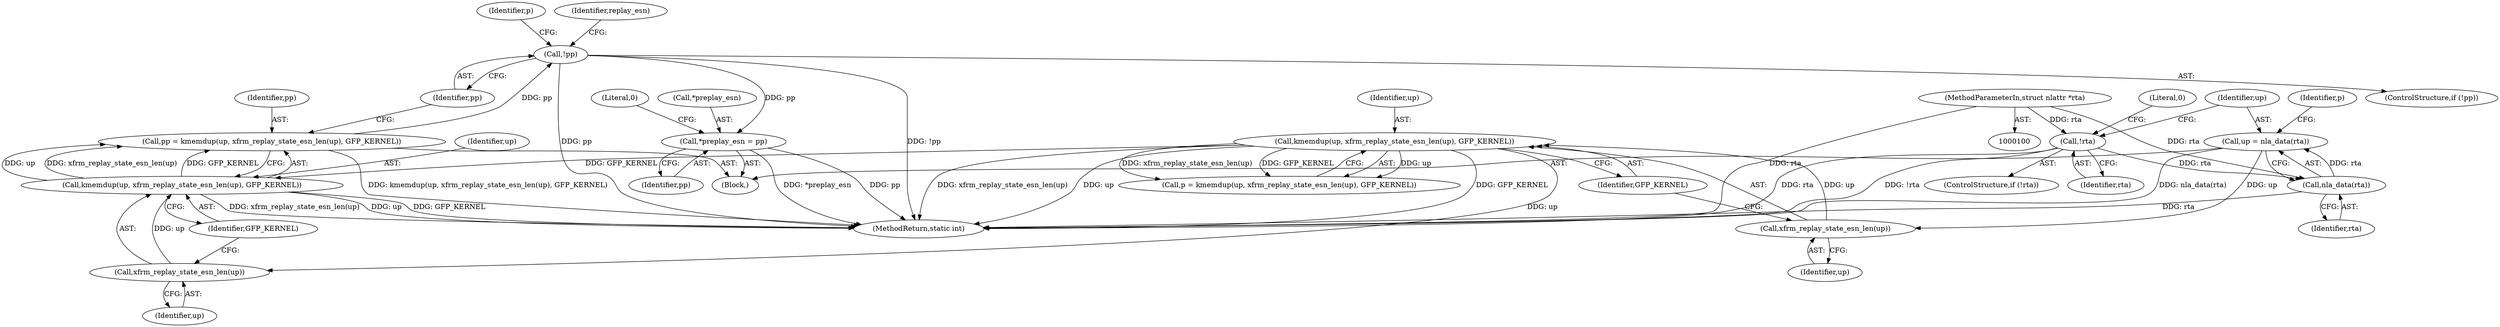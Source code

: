 digraph "1_linux_ecd7918745234e423dd87fcc0c077da557909720_0@pointer" {
"1000150" [label="(Call,*preplay_esn = pp)"];
"1000138" [label="(Call,!pp)"];
"1000130" [label="(Call,pp = kmemdup(up, xfrm_replay_state_esn_len(up), GFP_KERNEL))"];
"1000132" [label="(Call,kmemdup(up, xfrm_replay_state_esn_len(up), GFP_KERNEL))"];
"1000134" [label="(Call,xfrm_replay_state_esn_len(up))"];
"1000119" [label="(Call,kmemdup(up, xfrm_replay_state_esn_len(up), GFP_KERNEL))"];
"1000121" [label="(Call,xfrm_replay_state_esn_len(up))"];
"1000113" [label="(Call,up = nla_data(rta))"];
"1000115" [label="(Call,nla_data(rta))"];
"1000109" [label="(Call,!rta)"];
"1000103" [label="(MethodParameterIn,struct nlattr *rta)"];
"1000142" [label="(Identifier,p)"];
"1000138" [label="(Call,!pp)"];
"1000119" [label="(Call,kmemdup(up, xfrm_replay_state_esn_len(up), GFP_KERNEL))"];
"1000117" [label="(Call,p = kmemdup(up, xfrm_replay_state_esn_len(up), GFP_KERNEL))"];
"1000153" [label="(Identifier,pp)"];
"1000110" [label="(Identifier,rta)"];
"1000156" [label="(MethodReturn,static int)"];
"1000103" [label="(MethodParameterIn,struct nlattr *rta)"];
"1000115" [label="(Call,nla_data(rta))"];
"1000123" [label="(Identifier,GFP_KERNEL)"];
"1000108" [label="(ControlStructure,if (!rta))"];
"1000155" [label="(Literal,0)"];
"1000118" [label="(Identifier,p)"];
"1000136" [label="(Identifier,GFP_KERNEL)"];
"1000135" [label="(Identifier,up)"];
"1000150" [label="(Call,*preplay_esn = pp)"];
"1000151" [label="(Call,*preplay_esn)"];
"1000113" [label="(Call,up = nla_data(rta))"];
"1000112" [label="(Literal,0)"];
"1000131" [label="(Identifier,pp)"];
"1000133" [label="(Identifier,up)"];
"1000134" [label="(Call,xfrm_replay_state_esn_len(up))"];
"1000104" [label="(Block,)"];
"1000122" [label="(Identifier,up)"];
"1000132" [label="(Call,kmemdup(up, xfrm_replay_state_esn_len(up), GFP_KERNEL))"];
"1000116" [label="(Identifier,rta)"];
"1000139" [label="(Identifier,pp)"];
"1000120" [label="(Identifier,up)"];
"1000137" [label="(ControlStructure,if (!pp))"];
"1000148" [label="(Identifier,replay_esn)"];
"1000114" [label="(Identifier,up)"];
"1000130" [label="(Call,pp = kmemdup(up, xfrm_replay_state_esn_len(up), GFP_KERNEL))"];
"1000121" [label="(Call,xfrm_replay_state_esn_len(up))"];
"1000109" [label="(Call,!rta)"];
"1000150" -> "1000104"  [label="AST: "];
"1000150" -> "1000153"  [label="CFG: "];
"1000151" -> "1000150"  [label="AST: "];
"1000153" -> "1000150"  [label="AST: "];
"1000155" -> "1000150"  [label="CFG: "];
"1000150" -> "1000156"  [label="DDG: *preplay_esn"];
"1000150" -> "1000156"  [label="DDG: pp"];
"1000138" -> "1000150"  [label="DDG: pp"];
"1000138" -> "1000137"  [label="AST: "];
"1000138" -> "1000139"  [label="CFG: "];
"1000139" -> "1000138"  [label="AST: "];
"1000142" -> "1000138"  [label="CFG: "];
"1000148" -> "1000138"  [label="CFG: "];
"1000138" -> "1000156"  [label="DDG: pp"];
"1000138" -> "1000156"  [label="DDG: !pp"];
"1000130" -> "1000138"  [label="DDG: pp"];
"1000130" -> "1000104"  [label="AST: "];
"1000130" -> "1000132"  [label="CFG: "];
"1000131" -> "1000130"  [label="AST: "];
"1000132" -> "1000130"  [label="AST: "];
"1000139" -> "1000130"  [label="CFG: "];
"1000130" -> "1000156"  [label="DDG: kmemdup(up, xfrm_replay_state_esn_len(up), GFP_KERNEL)"];
"1000132" -> "1000130"  [label="DDG: up"];
"1000132" -> "1000130"  [label="DDG: xfrm_replay_state_esn_len(up)"];
"1000132" -> "1000130"  [label="DDG: GFP_KERNEL"];
"1000132" -> "1000136"  [label="CFG: "];
"1000133" -> "1000132"  [label="AST: "];
"1000134" -> "1000132"  [label="AST: "];
"1000136" -> "1000132"  [label="AST: "];
"1000132" -> "1000156"  [label="DDG: xfrm_replay_state_esn_len(up)"];
"1000132" -> "1000156"  [label="DDG: up"];
"1000132" -> "1000156"  [label="DDG: GFP_KERNEL"];
"1000134" -> "1000132"  [label="DDG: up"];
"1000119" -> "1000132"  [label="DDG: GFP_KERNEL"];
"1000134" -> "1000135"  [label="CFG: "];
"1000135" -> "1000134"  [label="AST: "];
"1000136" -> "1000134"  [label="CFG: "];
"1000119" -> "1000134"  [label="DDG: up"];
"1000119" -> "1000117"  [label="AST: "];
"1000119" -> "1000123"  [label="CFG: "];
"1000120" -> "1000119"  [label="AST: "];
"1000121" -> "1000119"  [label="AST: "];
"1000123" -> "1000119"  [label="AST: "];
"1000117" -> "1000119"  [label="CFG: "];
"1000119" -> "1000156"  [label="DDG: GFP_KERNEL"];
"1000119" -> "1000156"  [label="DDG: xfrm_replay_state_esn_len(up)"];
"1000119" -> "1000156"  [label="DDG: up"];
"1000119" -> "1000117"  [label="DDG: up"];
"1000119" -> "1000117"  [label="DDG: xfrm_replay_state_esn_len(up)"];
"1000119" -> "1000117"  [label="DDG: GFP_KERNEL"];
"1000121" -> "1000119"  [label="DDG: up"];
"1000121" -> "1000122"  [label="CFG: "];
"1000122" -> "1000121"  [label="AST: "];
"1000123" -> "1000121"  [label="CFG: "];
"1000113" -> "1000121"  [label="DDG: up"];
"1000113" -> "1000104"  [label="AST: "];
"1000113" -> "1000115"  [label="CFG: "];
"1000114" -> "1000113"  [label="AST: "];
"1000115" -> "1000113"  [label="AST: "];
"1000118" -> "1000113"  [label="CFG: "];
"1000113" -> "1000156"  [label="DDG: nla_data(rta)"];
"1000115" -> "1000113"  [label="DDG: rta"];
"1000115" -> "1000116"  [label="CFG: "];
"1000116" -> "1000115"  [label="AST: "];
"1000115" -> "1000156"  [label="DDG: rta"];
"1000109" -> "1000115"  [label="DDG: rta"];
"1000103" -> "1000115"  [label="DDG: rta"];
"1000109" -> "1000108"  [label="AST: "];
"1000109" -> "1000110"  [label="CFG: "];
"1000110" -> "1000109"  [label="AST: "];
"1000112" -> "1000109"  [label="CFG: "];
"1000114" -> "1000109"  [label="CFG: "];
"1000109" -> "1000156"  [label="DDG: !rta"];
"1000109" -> "1000156"  [label="DDG: rta"];
"1000103" -> "1000109"  [label="DDG: rta"];
"1000103" -> "1000100"  [label="AST: "];
"1000103" -> "1000156"  [label="DDG: rta"];
}
